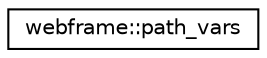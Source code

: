 digraph "Graphical Class Hierarchy"
{
 // LATEX_PDF_SIZE
  edge [fontname="Helvetica",fontsize="10",labelfontname="Helvetica",labelfontsize="10"];
  node [fontname="Helvetica",fontsize="10",shape=record];
  rankdir="LR";
  Node0 [label="webframe::path_vars",height=0.2,width=0.4,color="black", fillcolor="white", style="filled",URL="$d2/d7f/structwebframe_1_1path__vars.html",tooltip="Type of path prameters."];
}
